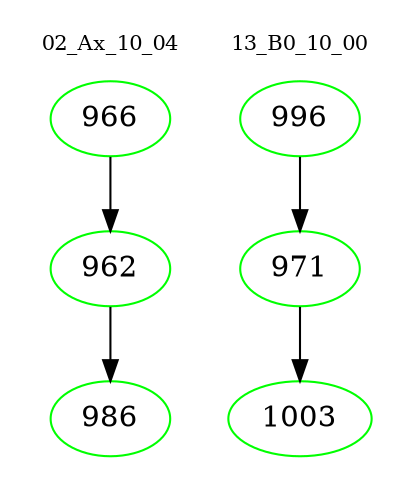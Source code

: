 digraph{
subgraph cluster_0 {
color = white
label = "02_Ax_10_04";
fontsize=10;
T0_966 [label="966", color="green"]
T0_966 -> T0_962 [color="black"]
T0_962 [label="962", color="green"]
T0_962 -> T0_986 [color="black"]
T0_986 [label="986", color="green"]
}
subgraph cluster_1 {
color = white
label = "13_B0_10_00";
fontsize=10;
T1_996 [label="996", color="green"]
T1_996 -> T1_971 [color="black"]
T1_971 [label="971", color="green"]
T1_971 -> T1_1003 [color="black"]
T1_1003 [label="1003", color="green"]
}
}
